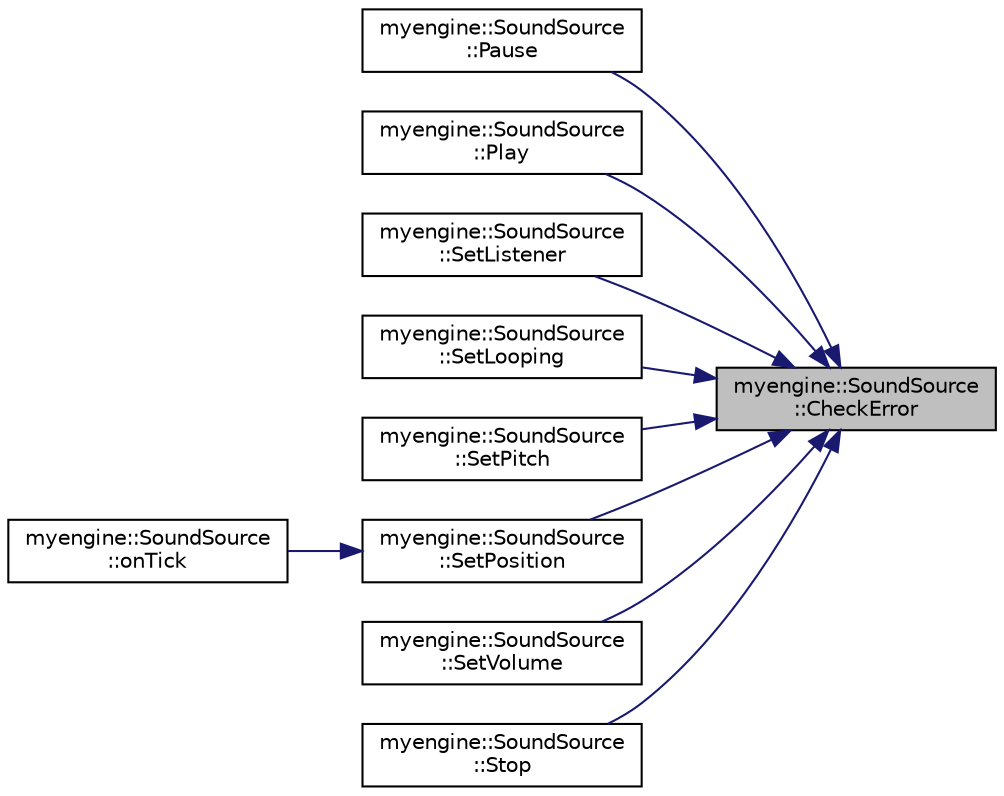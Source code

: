 digraph "myengine::SoundSource::CheckError"
{
 // LATEX_PDF_SIZE
  edge [fontname="Helvetica",fontsize="10",labelfontname="Helvetica",labelfontsize="10"];
  node [fontname="Helvetica",fontsize="10",shape=record];
  rankdir="RL";
  Node1 [label="myengine::SoundSource\l::CheckError",height=0.2,width=0.4,color="black", fillcolor="grey75", style="filled", fontcolor="black",tooltip="Error checking for audio."];
  Node1 -> Node2 [dir="back",color="midnightblue",fontsize="10",style="solid",fontname="Helvetica"];
  Node2 [label="myengine::SoundSource\l::Pause",height=0.2,width=0.4,color="black", fillcolor="white", style="filled",URL="$structmyengine_1_1_sound_source.html#a8c4622bb75522247967ff4014a7ebc78",tooltip="Pauses the playing audio."];
  Node1 -> Node3 [dir="back",color="midnightblue",fontsize="10",style="solid",fontname="Helvetica"];
  Node3 [label="myengine::SoundSource\l::Play",height=0.2,width=0.4,color="black", fillcolor="white", style="filled",URL="$structmyengine_1_1_sound_source.html#acbe8126a628dd8886521f41cb2f32301",tooltip="Plays the loaded audio."];
  Node1 -> Node4 [dir="back",color="midnightblue",fontsize="10",style="solid",fontname="Helvetica"];
  Node4 [label="myengine::SoundSource\l::SetListener",height=0.2,width=0.4,color="black", fillcolor="white", style="filled",URL="$structmyengine_1_1_sound_source.html#a8a3a97d5d44994d88ab8d5912f0f4828",tooltip="Sets the listener."];
  Node1 -> Node5 [dir="back",color="midnightblue",fontsize="10",style="solid",fontname="Helvetica"];
  Node5 [label="myengine::SoundSource\l::SetLooping",height=0.2,width=0.4,color="black", fillcolor="white", style="filled",URL="$structmyengine_1_1_sound_source.html#a50064feb1938c27c32ee935d6a651606",tooltip="Sets the looping."];
  Node1 -> Node6 [dir="back",color="midnightblue",fontsize="10",style="solid",fontname="Helvetica"];
  Node6 [label="myengine::SoundSource\l::SetPitch",height=0.2,width=0.4,color="black", fillcolor="white", style="filled",URL="$structmyengine_1_1_sound_source.html#a0ef338077076609b83a1db5100731ec6",tooltip="Sets the pitch."];
  Node1 -> Node7 [dir="back",color="midnightblue",fontsize="10",style="solid",fontname="Helvetica"];
  Node7 [label="myengine::SoundSource\l::SetPosition",height=0.2,width=0.4,color="black", fillcolor="white", style="filled",URL="$structmyengine_1_1_sound_source.html#a97b79c87362c9270d0139d2357c002e8",tooltip="Sets the position."];
  Node7 -> Node8 [dir="back",color="midnightblue",fontsize="10",style="solid",fontname="Helvetica"];
  Node8 [label="myengine::SoundSource\l::onTick",height=0.2,width=0.4,color="black", fillcolor="white", style="filled",URL="$structmyengine_1_1_sound_source.html#a4a85e1de71e6f7f6668033bd1a8938da",tooltip="Updates the sound each frame."];
  Node1 -> Node9 [dir="back",color="midnightblue",fontsize="10",style="solid",fontname="Helvetica"];
  Node9 [label="myengine::SoundSource\l::SetVolume",height=0.2,width=0.4,color="black", fillcolor="white", style="filled",URL="$structmyengine_1_1_sound_source.html#ad0b2246dee3d38554e5519e8dfa3c14a",tooltip="Sets the volume."];
  Node1 -> Node10 [dir="back",color="midnightblue",fontsize="10",style="solid",fontname="Helvetica"];
  Node10 [label="myengine::SoundSource\l::Stop",height=0.2,width=0.4,color="black", fillcolor="white", style="filled",URL="$structmyengine_1_1_sound_source.html#aa38c3ef7844915e47d13d094d8f8d0f7",tooltip="Stops the playing audio."];
}
